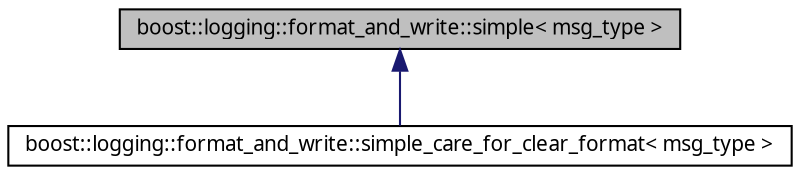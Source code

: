 digraph G
{
  edge [fontname="FreeSans.ttf",fontsize=10,labelfontname="FreeSans.ttf",labelfontsize=10];
  node [fontname="FreeSans.ttf",fontsize=10,shape=record];
  Node1 [label="boost::logging::format_and_write::simple\< msg_type \>",height=0.2,width=0.4,color="black", fillcolor="grey75", style="filled" fontcolor="black"];
  Node1 -> Node2 [dir=back,color="midnightblue",fontsize=10,style="solid",fontname="FreeSans.ttf"];
  Node2 [label="boost::logging::format_and_write::simple_care_for_clear_format\< msg_type \>",height=0.2,width=0.4,color="black", fillcolor="white", style="filled",URL="$structboost_1_1logging_1_1format__and__write_1_1simple__care__for__clear__format.html",tooltip="Formats the message, and writes it to destinations - calls operator() on the formatters..."];
}
